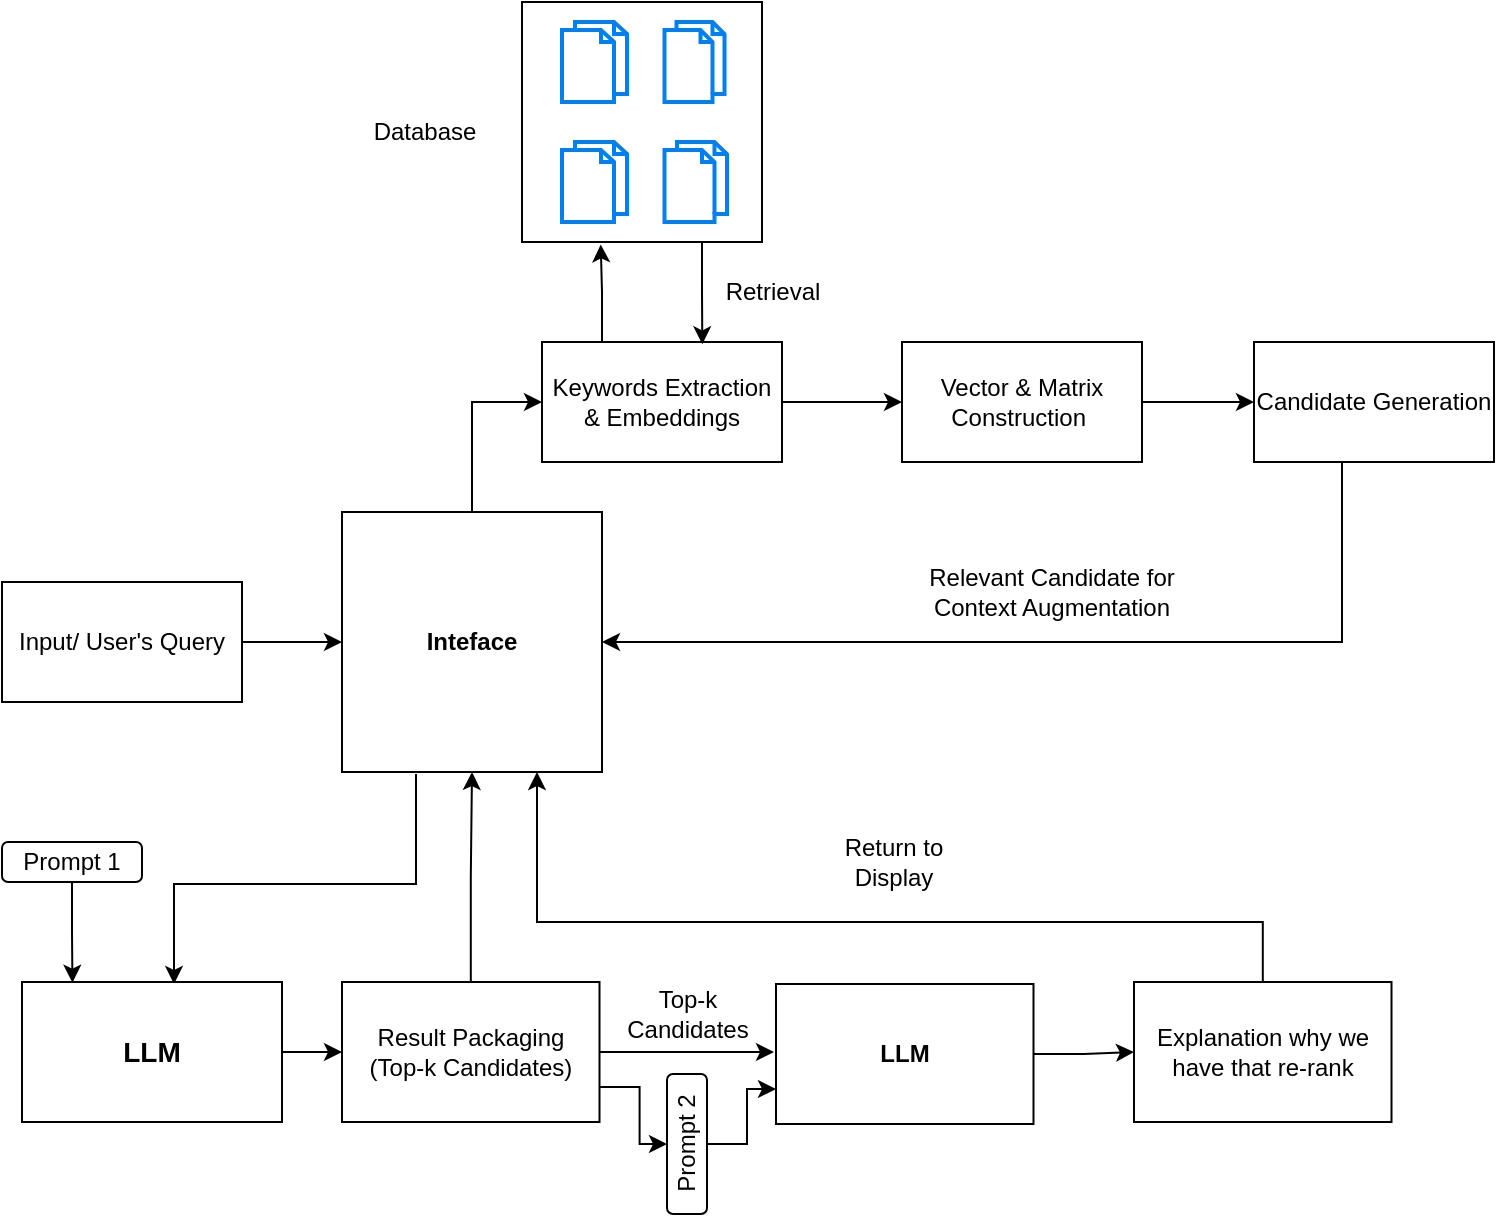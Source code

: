 <mxfile version="26.2.13">
  <diagram name="Page-1" id="JaTxogiYewoOS1oY42Er">
    <mxGraphModel dx="1667" dy="777" grid="1" gridSize="10" guides="1" tooltips="1" connect="1" arrows="1" fold="1" page="1" pageScale="1" pageWidth="827" pageHeight="1169" math="0" shadow="0">
      <root>
        <mxCell id="0" />
        <mxCell id="1" parent="0" />
        <mxCell id="EhBfr1RdsiaJjfYOSPly-15" value="" style="rounded=0;whiteSpace=wrap;html=1;" parent="1" vertex="1">
          <mxGeometry x="314" y="50" width="120" height="120" as="geometry" />
        </mxCell>
        <mxCell id="EhBfr1RdsiaJjfYOSPly-1" style="edgeStyle=orthogonalEdgeStyle;rounded=0;orthogonalLoop=1;jettySize=auto;html=1;entryX=0;entryY=0.5;entryDx=0;entryDy=0;" parent="1" source="1A07JjEnzSDgfy75ZeXQ-1" target="1A07JjEnzSDgfy75ZeXQ-2" edge="1">
          <mxGeometry relative="1" as="geometry" />
        </mxCell>
        <mxCell id="1A07JjEnzSDgfy75ZeXQ-1" value="Input/ User&#39;s Query" style="rounded=0;whiteSpace=wrap;html=1;" parent="1" vertex="1">
          <mxGeometry x="54" y="340" width="120" height="60" as="geometry" />
        </mxCell>
        <mxCell id="EhBfr1RdsiaJjfYOSPly-5" style="edgeStyle=orthogonalEdgeStyle;rounded=0;orthogonalLoop=1;jettySize=auto;html=1;entryX=0;entryY=0.5;entryDx=0;entryDy=0;" parent="1" source="1A07JjEnzSDgfy75ZeXQ-2" target="EhBfr1RdsiaJjfYOSPly-2" edge="1">
          <mxGeometry relative="1" as="geometry" />
        </mxCell>
        <mxCell id="EhBfr1RdsiaJjfYOSPly-23" style="edgeStyle=orthogonalEdgeStyle;rounded=0;orthogonalLoop=1;jettySize=auto;html=1;entryX=0.5;entryY=0;entryDx=0;entryDy=0;" parent="1" edge="1">
          <mxGeometry relative="1" as="geometry">
            <mxPoint x="261" y="436.0" as="sourcePoint" />
            <mxPoint x="140" y="541" as="targetPoint" />
            <Array as="points">
              <mxPoint x="261" y="491" />
              <mxPoint x="140" y="491" />
            </Array>
          </mxGeometry>
        </mxCell>
        <mxCell id="1A07JjEnzSDgfy75ZeXQ-2" value="&lt;b&gt;Inteface&lt;/b&gt;" style="rounded=0;whiteSpace=wrap;html=1;" parent="1" vertex="1">
          <mxGeometry x="224" y="305" width="130" height="130" as="geometry" />
        </mxCell>
        <mxCell id="EhBfr1RdsiaJjfYOSPly-6" style="edgeStyle=orthogonalEdgeStyle;rounded=0;orthogonalLoop=1;jettySize=auto;html=1;entryX=0;entryY=0.5;entryDx=0;entryDy=0;" parent="1" source="EhBfr1RdsiaJjfYOSPly-2" target="EhBfr1RdsiaJjfYOSPly-3" edge="1">
          <mxGeometry relative="1" as="geometry" />
        </mxCell>
        <mxCell id="EhBfr1RdsiaJjfYOSPly-2" value="Keywords Extraction &amp;amp; Embeddings" style="rounded=0;whiteSpace=wrap;html=1;" parent="1" vertex="1">
          <mxGeometry x="324" y="220" width="120" height="60" as="geometry" />
        </mxCell>
        <mxCell id="EhBfr1RdsiaJjfYOSPly-7" style="edgeStyle=orthogonalEdgeStyle;rounded=0;orthogonalLoop=1;jettySize=auto;html=1;entryX=0;entryY=0.5;entryDx=0;entryDy=0;" parent="1" source="EhBfr1RdsiaJjfYOSPly-3" target="EhBfr1RdsiaJjfYOSPly-4" edge="1">
          <mxGeometry relative="1" as="geometry" />
        </mxCell>
        <mxCell id="EhBfr1RdsiaJjfYOSPly-3" value="Vector &amp;amp; Matrix Construction&amp;nbsp;" style="rounded=0;whiteSpace=wrap;html=1;" parent="1" vertex="1">
          <mxGeometry x="504" y="220" width="120" height="60" as="geometry" />
        </mxCell>
        <mxCell id="EhBfr1RdsiaJjfYOSPly-20" style="edgeStyle=orthogonalEdgeStyle;rounded=0;orthogonalLoop=1;jettySize=auto;html=1;entryX=1;entryY=0.5;entryDx=0;entryDy=0;" parent="1" source="EhBfr1RdsiaJjfYOSPly-4" target="1A07JjEnzSDgfy75ZeXQ-2" edge="1">
          <mxGeometry relative="1" as="geometry">
            <Array as="points">
              <mxPoint x="724" y="370" />
            </Array>
          </mxGeometry>
        </mxCell>
        <mxCell id="EhBfr1RdsiaJjfYOSPly-4" value="Candidate Generation" style="rounded=0;whiteSpace=wrap;html=1;" parent="1" vertex="1">
          <mxGeometry x="680" y="220" width="120" height="60" as="geometry" />
        </mxCell>
        <mxCell id="EhBfr1RdsiaJjfYOSPly-11" value="" style="html=1;verticalLabelPosition=bottom;align=center;labelBackgroundColor=#ffffff;verticalAlign=top;strokeWidth=2;strokeColor=#0080F0;shadow=0;dashed=0;shape=mxgraph.ios7.icons.documents;" parent="1" vertex="1">
          <mxGeometry x="334" y="60" width="32.5" height="40" as="geometry" />
        </mxCell>
        <mxCell id="EhBfr1RdsiaJjfYOSPly-12" value="" style="html=1;verticalLabelPosition=bottom;align=center;labelBackgroundColor=#ffffff;verticalAlign=top;strokeWidth=2;strokeColor=#0080F0;shadow=0;dashed=0;shape=mxgraph.ios7.icons.documents;" parent="1" vertex="1">
          <mxGeometry x="385.25" y="120" width="31.25" height="40" as="geometry" />
        </mxCell>
        <mxCell id="EhBfr1RdsiaJjfYOSPly-13" value="" style="html=1;verticalLabelPosition=bottom;align=center;labelBackgroundColor=#ffffff;verticalAlign=top;strokeWidth=2;strokeColor=#0080F0;shadow=0;dashed=0;shape=mxgraph.ios7.icons.documents;" parent="1" vertex="1">
          <mxGeometry x="334" y="120" width="32.5" height="40" as="geometry" />
        </mxCell>
        <mxCell id="EhBfr1RdsiaJjfYOSPly-14" value="" style="html=1;verticalLabelPosition=bottom;align=center;labelBackgroundColor=#ffffff;verticalAlign=top;strokeWidth=2;strokeColor=#0080F0;shadow=0;dashed=0;shape=mxgraph.ios7.icons.documents;" parent="1" vertex="1">
          <mxGeometry x="385.25" y="60" width="30" height="40" as="geometry" />
        </mxCell>
        <mxCell id="EhBfr1RdsiaJjfYOSPly-16" style="edgeStyle=orthogonalEdgeStyle;rounded=0;orthogonalLoop=1;jettySize=auto;html=1;exitX=0.25;exitY=0;exitDx=0;exitDy=0;entryX=0.328;entryY=1.01;entryDx=0;entryDy=0;entryPerimeter=0;" parent="1" source="EhBfr1RdsiaJjfYOSPly-2" target="EhBfr1RdsiaJjfYOSPly-15" edge="1">
          <mxGeometry relative="1" as="geometry" />
        </mxCell>
        <mxCell id="EhBfr1RdsiaJjfYOSPly-17" style="edgeStyle=orthogonalEdgeStyle;rounded=0;orthogonalLoop=1;jettySize=auto;html=1;exitX=0.75;exitY=1;exitDx=0;exitDy=0;entryX=0.668;entryY=0.019;entryDx=0;entryDy=0;entryPerimeter=0;" parent="1" source="EhBfr1RdsiaJjfYOSPly-15" target="EhBfr1RdsiaJjfYOSPly-2" edge="1">
          <mxGeometry relative="1" as="geometry" />
        </mxCell>
        <mxCell id="EhBfr1RdsiaJjfYOSPly-19" value="Retrieval" style="text;html=1;align=center;verticalAlign=middle;resizable=0;points=[];autosize=1;strokeColor=none;fillColor=none;" parent="1" vertex="1">
          <mxGeometry x="404" y="180" width="70" height="30" as="geometry" />
        </mxCell>
        <mxCell id="EhBfr1RdsiaJjfYOSPly-21" value="Relevant Candidate for Context Augmentation" style="text;html=1;align=center;verticalAlign=middle;whiteSpace=wrap;rounded=0;" parent="1" vertex="1">
          <mxGeometry x="504" y="330" width="150" height="30" as="geometry" />
        </mxCell>
        <mxCell id="EhBfr1RdsiaJjfYOSPly-27" style="edgeStyle=orthogonalEdgeStyle;rounded=0;orthogonalLoop=1;jettySize=auto;html=1;" parent="1" source="EhBfr1RdsiaJjfYOSPly-22" target="EhBfr1RdsiaJjfYOSPly-28" edge="1">
          <mxGeometry relative="1" as="geometry">
            <mxPoint x="414.0" y="565" as="targetPoint" />
          </mxGeometry>
        </mxCell>
        <mxCell id="EhBfr1RdsiaJjfYOSPly-22" value="&lt;b&gt;&lt;font style=&quot;font-size: 14px;&quot;&gt;LLM&lt;/font&gt;&lt;/b&gt;" style="rounded=0;whiteSpace=wrap;html=1;" parent="1" vertex="1">
          <mxGeometry x="64" y="540" width="130" height="70" as="geometry" />
        </mxCell>
        <mxCell id="EhBfr1RdsiaJjfYOSPly-24" value="Prompt 1" style="rounded=1;whiteSpace=wrap;html=1;" parent="1" vertex="1">
          <mxGeometry x="54" y="470" width="70" height="20" as="geometry" />
        </mxCell>
        <mxCell id="EhBfr1RdsiaJjfYOSPly-25" style="edgeStyle=orthogonalEdgeStyle;rounded=0;orthogonalLoop=1;jettySize=auto;html=1;entryX=0.194;entryY=0.005;entryDx=0;entryDy=0;entryPerimeter=0;" parent="1" source="EhBfr1RdsiaJjfYOSPly-24" target="EhBfr1RdsiaJjfYOSPly-22" edge="1">
          <mxGeometry relative="1" as="geometry" />
        </mxCell>
        <mxCell id="TvUiOke8k6qNhTq351T--2" style="edgeStyle=orthogonalEdgeStyle;rounded=0;orthogonalLoop=1;jettySize=auto;html=1;entryX=0.5;entryY=1;entryDx=0;entryDy=0;" parent="1" source="EhBfr1RdsiaJjfYOSPly-28" target="1A07JjEnzSDgfy75ZeXQ-2" edge="1">
          <mxGeometry relative="1" as="geometry" />
        </mxCell>
        <mxCell id="TvUiOke8k6qNhTq351T--4" style="edgeStyle=orthogonalEdgeStyle;rounded=0;orthogonalLoop=1;jettySize=auto;html=1;" parent="1" source="EhBfr1RdsiaJjfYOSPly-28" edge="1">
          <mxGeometry relative="1" as="geometry">
            <mxPoint x="440" y="575" as="targetPoint" />
          </mxGeometry>
        </mxCell>
        <mxCell id="TvUiOke8k6qNhTq351T--9" style="edgeStyle=orthogonalEdgeStyle;rounded=0;orthogonalLoop=1;jettySize=auto;html=1;exitX=1;exitY=0.75;exitDx=0;exitDy=0;entryX=0.5;entryY=0;entryDx=0;entryDy=0;" parent="1" source="EhBfr1RdsiaJjfYOSPly-28" target="TvUiOke8k6qNhTq351T--8" edge="1">
          <mxGeometry relative="1" as="geometry" />
        </mxCell>
        <mxCell id="EhBfr1RdsiaJjfYOSPly-28" value="Result Packaging&lt;div&gt;(Top-k Candidates)&lt;/div&gt;" style="rounded=0;whiteSpace=wrap;html=1;" parent="1" vertex="1">
          <mxGeometry x="224" y="540" width="128.75" height="70" as="geometry" />
        </mxCell>
        <mxCell id="EhBfr1RdsiaJjfYOSPly-34" value="Database" style="text;html=1;align=center;verticalAlign=middle;resizable=0;points=[];autosize=1;strokeColor=none;fillColor=none;" parent="1" vertex="1">
          <mxGeometry x="230" y="100" width="70" height="30" as="geometry" />
        </mxCell>
        <mxCell id="TvUiOke8k6qNhTq351T--5" style="edgeStyle=orthogonalEdgeStyle;rounded=0;orthogonalLoop=1;jettySize=auto;html=1;" parent="1" source="TvUiOke8k6qNhTq351T--3" edge="1">
          <mxGeometry relative="1" as="geometry">
            <mxPoint x="620" y="575" as="targetPoint" />
          </mxGeometry>
        </mxCell>
        <mxCell id="TvUiOke8k6qNhTq351T--3" value="&lt;b&gt;LLM&lt;/b&gt;" style="rounded=0;whiteSpace=wrap;html=1;" parent="1" vertex="1">
          <mxGeometry x="441" y="541" width="128.75" height="70" as="geometry" />
        </mxCell>
        <mxCell id="TvUiOke8k6qNhTq351T--11" style="edgeStyle=orthogonalEdgeStyle;rounded=0;orthogonalLoop=1;jettySize=auto;html=1;entryX=0.75;entryY=1;entryDx=0;entryDy=0;" parent="1" source="TvUiOke8k6qNhTq351T--6" target="1A07JjEnzSDgfy75ZeXQ-2" edge="1">
          <mxGeometry relative="1" as="geometry">
            <Array as="points">
              <mxPoint x="684" y="510" />
              <mxPoint x="322" y="510" />
            </Array>
          </mxGeometry>
        </mxCell>
        <mxCell id="TvUiOke8k6qNhTq351T--6" value="Explanation why we have that re-rank" style="rounded=0;whiteSpace=wrap;html=1;" parent="1" vertex="1">
          <mxGeometry x="620" y="540" width="128.75" height="70" as="geometry" />
        </mxCell>
        <mxCell id="TvUiOke8k6qNhTq351T--7" value="Top-k Candidates" style="text;html=1;align=center;verticalAlign=middle;whiteSpace=wrap;rounded=0;" parent="1" vertex="1">
          <mxGeometry x="366.5" y="541" width="60" height="30" as="geometry" />
        </mxCell>
        <mxCell id="TvUiOke8k6qNhTq351T--10" style="edgeStyle=orthogonalEdgeStyle;rounded=0;orthogonalLoop=1;jettySize=auto;html=1;entryX=0;entryY=0.75;entryDx=0;entryDy=0;" parent="1" source="TvUiOke8k6qNhTq351T--8" target="TvUiOke8k6qNhTq351T--3" edge="1">
          <mxGeometry relative="1" as="geometry" />
        </mxCell>
        <mxCell id="TvUiOke8k6qNhTq351T--8" value="Prompt 2" style="rounded=1;whiteSpace=wrap;html=1;rotation=-90;" parent="1" vertex="1">
          <mxGeometry x="361.5" y="611" width="70" height="20" as="geometry" />
        </mxCell>
        <mxCell id="BsIthP76Lo31UnL06C5d-1" value="Return to Display" style="text;html=1;align=center;verticalAlign=middle;whiteSpace=wrap;rounded=0;" vertex="1" parent="1">
          <mxGeometry x="470" y="465" width="60" height="30" as="geometry" />
        </mxCell>
      </root>
    </mxGraphModel>
  </diagram>
</mxfile>
